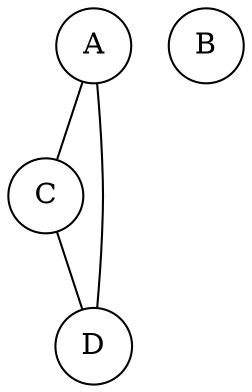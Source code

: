 Graph G012 {
  A [shape=circle];
  B [shape=circle];
  C [shape=circle];
  D [shape=circle];
  A -- C;
  A -- D;
  C -- D;
}
